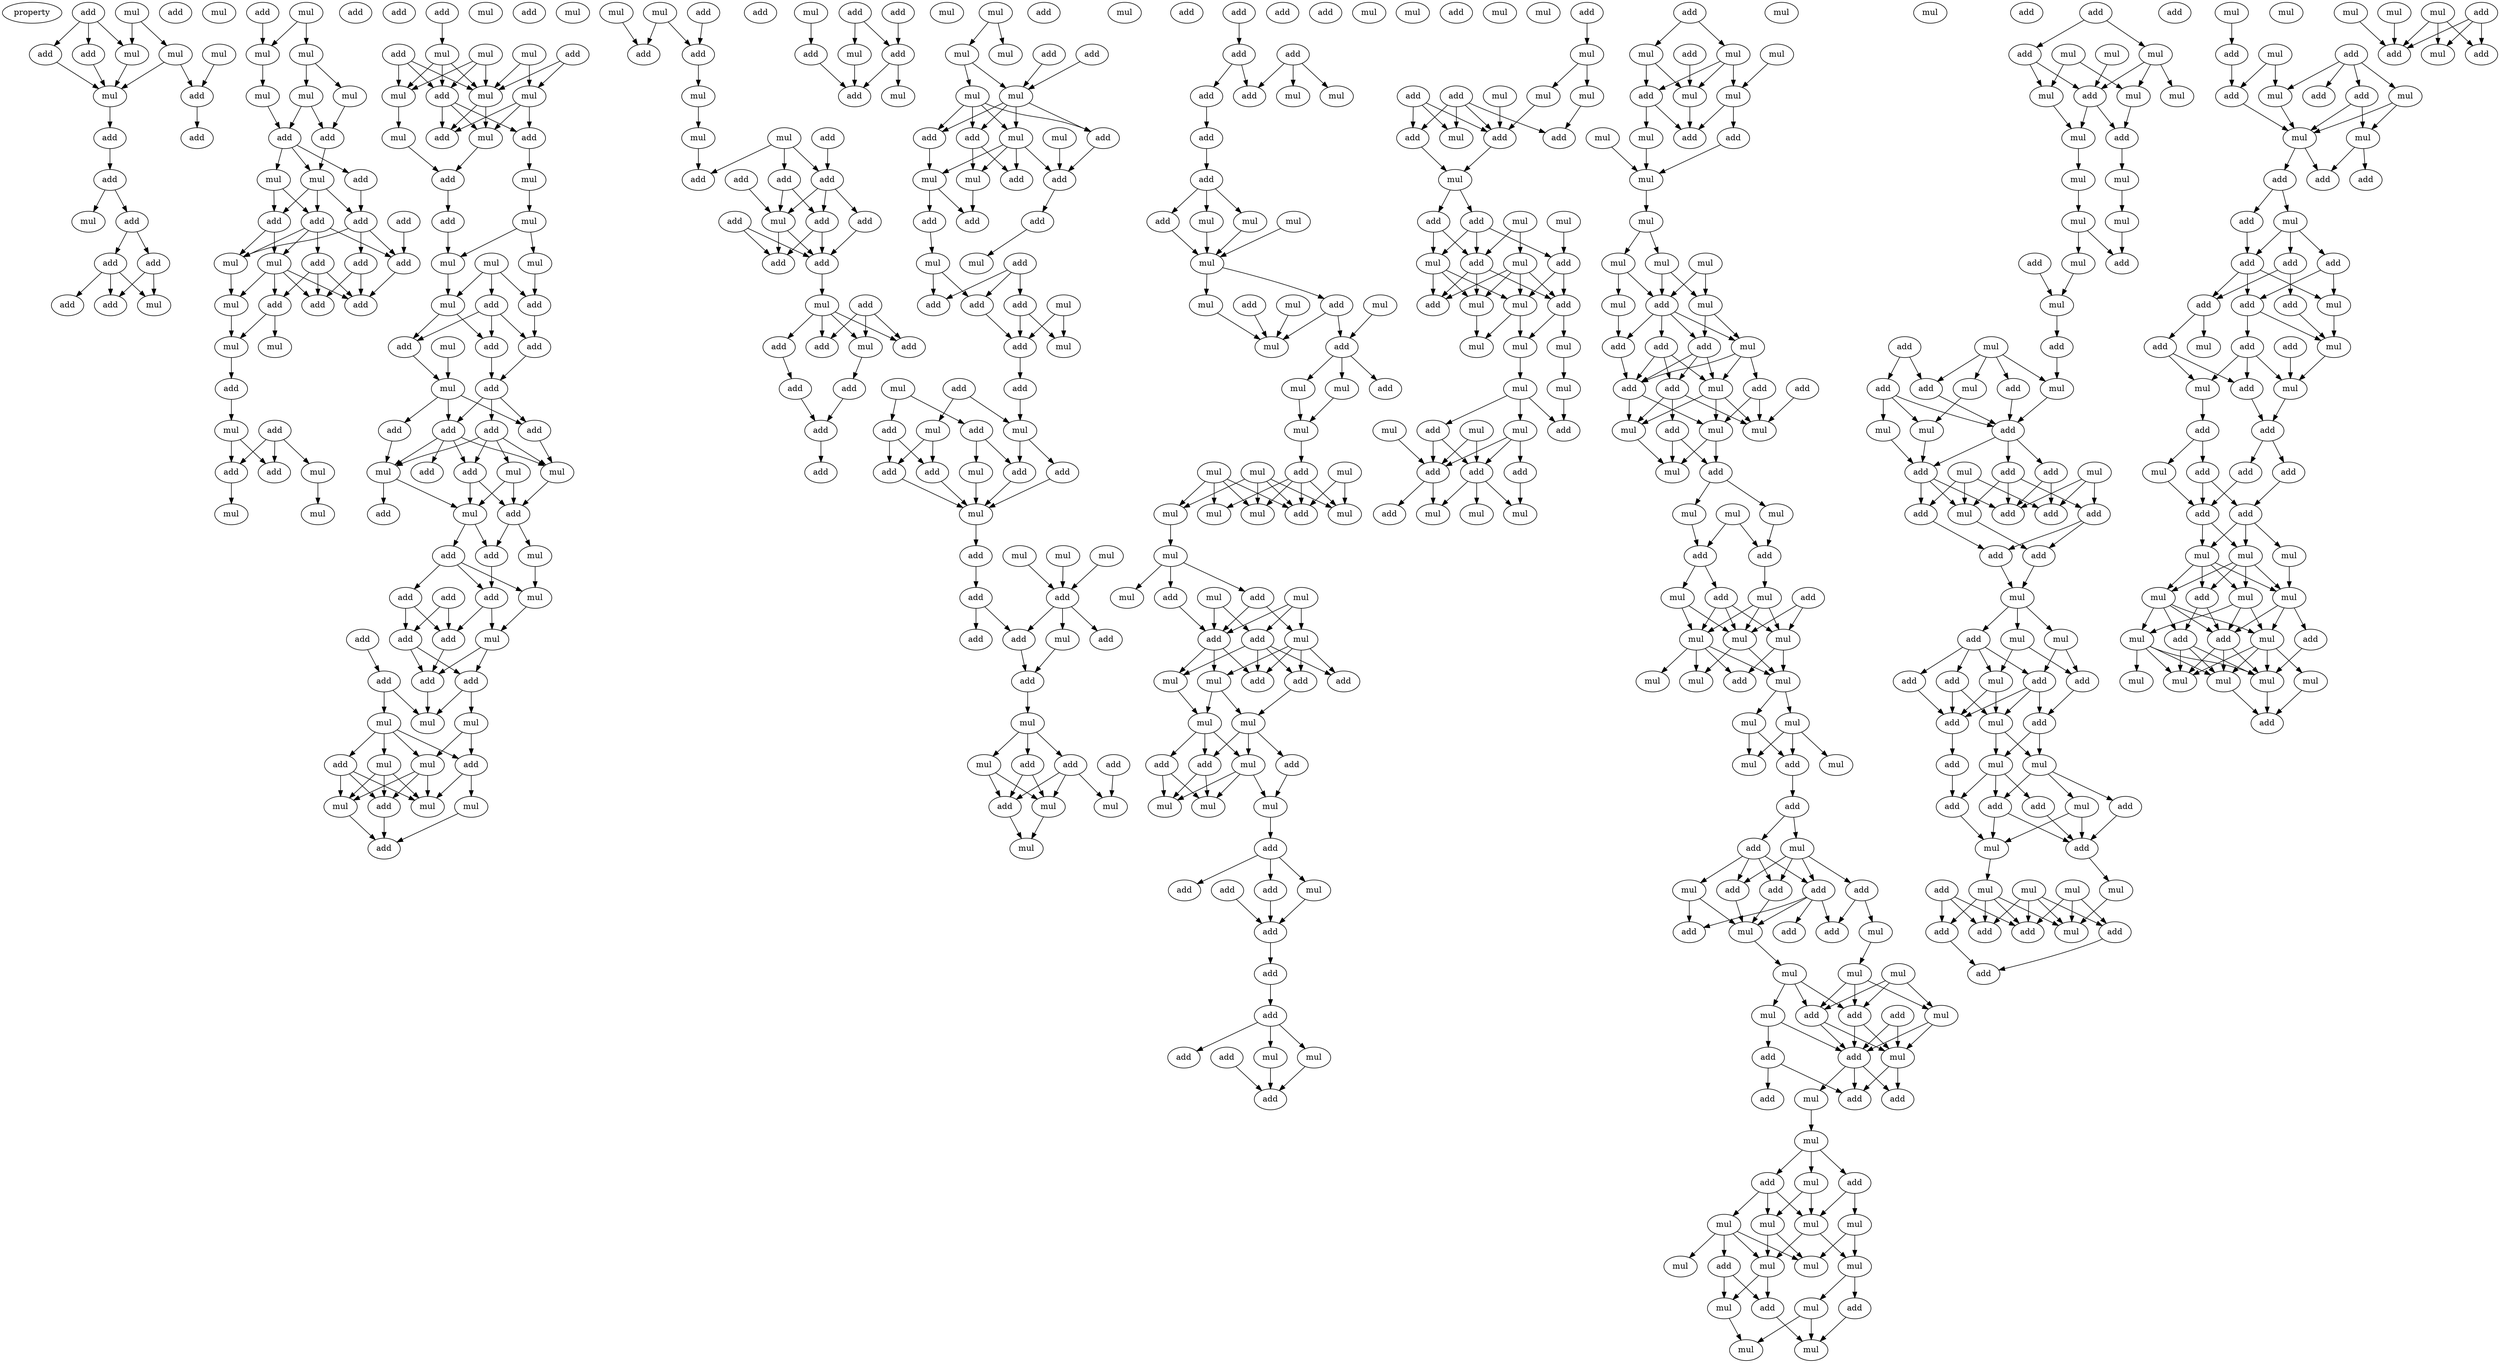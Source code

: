 digraph {
    node [fontcolor=black]
    property [mul=2,lf=1.0]
    0 [ label = add ];
    1 [ label = mul ];
    2 [ label = mul ];
    3 [ label = add ];
    4 [ label = mul ];
    5 [ label = mul ];
    6 [ label = add ];
    7 [ label = mul ];
    8 [ label = add ];
    9 [ label = add ];
    10 [ label = add ];
    11 [ label = add ];
    12 [ label = add ];
    13 [ label = mul ];
    14 [ label = mul ];
    15 [ label = add ];
    16 [ label = add ];
    17 [ label = add ];
    18 [ label = add ];
    19 [ label = add ];
    20 [ label = mul ];
    21 [ label = mul ];
    22 [ label = add ];
    23 [ label = mul ];
    24 [ label = mul ];
    25 [ label = mul ];
    26 [ label = mul ];
    27 [ label = mul ];
    28 [ label = add ];
    29 [ label = add ];
    30 [ label = mul ];
    31 [ label = mul ];
    32 [ label = add ];
    33 [ label = add ];
    34 [ label = add ];
    35 [ label = add ];
    36 [ label = add ];
    37 [ label = add ];
    38 [ label = mul ];
    39 [ label = add ];
    40 [ label = add ];
    41 [ label = mul ];
    42 [ label = mul ];
    43 [ label = add ];
    44 [ label = add ];
    45 [ label = add ];
    46 [ label = mul ];
    47 [ label = add ];
    48 [ label = mul ];
    49 [ label = add ];
    50 [ label = mul ];
    51 [ label = add ];
    52 [ label = mul ];
    53 [ label = add ];
    54 [ label = add ];
    55 [ label = add ];
    56 [ label = mul ];
    57 [ label = mul ];
    58 [ label = add ];
    59 [ label = mul ];
    60 [ label = add ];
    61 [ label = mul ];
    62 [ label = add ];
    63 [ label = mul ];
    64 [ label = mul ];
    65 [ label = add ];
    66 [ label = mul ];
    67 [ label = mul ];
    68 [ label = add ];
    69 [ label = mul ];
    70 [ label = mul ];
    71 [ label = add ];
    72 [ label = mul ];
    73 [ label = add ];
    74 [ label = mul ];
    75 [ label = add ];
    76 [ label = mul ];
    77 [ label = add ];
    78 [ label = mul ];
    79 [ label = mul ];
    80 [ label = mul ];
    81 [ label = add ];
    82 [ label = add ];
    83 [ label = mul ];
    84 [ label = mul ];
    85 [ label = add ];
    86 [ label = add ];
    87 [ label = add ];
    88 [ label = mul ];
    89 [ label = add ];
    90 [ label = add ];
    91 [ label = add ];
    92 [ label = add ];
    93 [ label = add ];
    94 [ label = add ];
    95 [ label = mul ];
    96 [ label = add ];
    97 [ label = mul ];
    98 [ label = mul ];
    99 [ label = add ];
    100 [ label = mul ];
    101 [ label = add ];
    102 [ label = add ];
    103 [ label = add ];
    104 [ label = mul ];
    105 [ label = mul ];
    106 [ label = add ];
    107 [ label = mul ];
    108 [ label = add ];
    109 [ label = add ];
    110 [ label = add ];
    111 [ label = add ];
    112 [ label = mul ];
    113 [ label = add ];
    114 [ label = add ];
    115 [ label = add ];
    116 [ label = add ];
    117 [ label = mul ];
    118 [ label = mul ];
    119 [ label = mul ];
    120 [ label = add ];
    121 [ label = mul ];
    122 [ label = add ];
    123 [ label = mul ];
    124 [ label = mul ];
    125 [ label = add ];
    126 [ label = mul ];
    127 [ label = mul ];
    128 [ label = add ];
    129 [ label = mul ];
    130 [ label = mul ];
    131 [ label = add ];
    132 [ label = add ];
    133 [ label = add ];
    134 [ label = mul ];
    135 [ label = mul ];
    136 [ label = add ];
    137 [ label = mul ];
    138 [ label = add ];
    139 [ label = add ];
    140 [ label = add ];
    141 [ label = add ];
    142 [ label = add ];
    143 [ label = add ];
    144 [ label = mul ];
    145 [ label = add ];
    146 [ label = add ];
    147 [ label = add ];
    148 [ label = add ];
    149 [ label = mul ];
    150 [ label = add ];
    151 [ label = add ];
    152 [ label = mul ];
    153 [ label = add ];
    154 [ label = add ];
    155 [ label = add ];
    156 [ label = add ];
    157 [ label = add ];
    158 [ label = mul ];
    159 [ label = add ];
    160 [ label = add ];
    161 [ label = add ];
    162 [ label = add ];
    163 [ label = add ];
    164 [ label = mul ];
    165 [ label = add ];
    166 [ label = mul ];
    167 [ label = mul ];
    168 [ label = mul ];
    169 [ label = mul ];
    170 [ label = add ];
    171 [ label = mul ];
    172 [ label = add ];
    173 [ label = mul ];
    174 [ label = mul ];
    175 [ label = add ];
    176 [ label = add ];
    177 [ label = mul ];
    178 [ label = mul ];
    179 [ label = add ];
    180 [ label = mul ];
    181 [ label = mul ];
    182 [ label = add ];
    183 [ label = add ];
    184 [ label = add ];
    185 [ label = add ];
    186 [ label = add ];
    187 [ label = mul ];
    188 [ label = add ];
    189 [ label = mul ];
    190 [ label = add ];
    191 [ label = add ];
    192 [ label = add ];
    193 [ label = add ];
    194 [ label = mul ];
    195 [ label = mul ];
    196 [ label = add ];
    197 [ label = mul ];
    198 [ label = add ];
    199 [ label = add ];
    200 [ label = mul ];
    201 [ label = add ];
    202 [ label = mul ];
    203 [ label = add ];
    204 [ label = mul ];
    205 [ label = add ];
    206 [ label = add ];
    207 [ label = add ];
    208 [ label = add ];
    209 [ label = mul ];
    210 [ label = add ];
    211 [ label = mul ];
    212 [ label = mul ];
    213 [ label = mul ];
    214 [ label = add ];
    215 [ label = add ];
    216 [ label = add ];
    217 [ label = mul ];
    218 [ label = add ];
    219 [ label = mul ];
    220 [ label = add ];
    221 [ label = add ];
    222 [ label = mul ];
    223 [ label = add ];
    224 [ label = mul ];
    225 [ label = add ];
    226 [ label = add ];
    227 [ label = mul ];
    228 [ label = add ];
    229 [ label = mul ];
    230 [ label = add ];
    231 [ label = mul ];
    232 [ label = add ];
    233 [ label = add ];
    234 [ label = add ];
    235 [ label = add ];
    236 [ label = mul ];
    237 [ label = mul ];
    238 [ label = add ];
    239 [ label = add ];
    240 [ label = add ];
    241 [ label = add ];
    242 [ label = add ];
    243 [ label = add ];
    244 [ label = mul ];
    245 [ label = mul ];
    246 [ label = mul ];
    247 [ label = mul ];
    248 [ label = mul ];
    249 [ label = add ];
    250 [ label = mul ];
    251 [ label = add ];
    252 [ label = mul ];
    253 [ label = mul ];
    254 [ label = add ];
    255 [ label = mul ];
    256 [ label = add ];
    257 [ label = mul ];
    258 [ label = mul ];
    259 [ label = mul ];
    260 [ label = mul ];
    261 [ label = add ];
    262 [ label = mul ];
    263 [ label = mul ];
    264 [ label = mul ];
    265 [ label = mul ];
    266 [ label = mul ];
    267 [ label = add ];
    268 [ label = mul ];
    269 [ label = mul ];
    270 [ label = add ];
    271 [ label = mul ];
    272 [ label = mul ];
    273 [ label = add ];
    274 [ label = mul ];
    275 [ label = add ];
    276 [ label = add ];
    277 [ label = add ];
    278 [ label = add ];
    279 [ label = add ];
    280 [ label = mul ];
    281 [ label = mul ];
    282 [ label = mul ];
    283 [ label = mul ];
    284 [ label = add ];
    285 [ label = mul ];
    286 [ label = mul ];
    287 [ label = add ];
    288 [ label = add ];
    289 [ label = mul ];
    290 [ label = mul ];
    291 [ label = mul ];
    292 [ label = add ];
    293 [ label = add ];
    294 [ label = mul ];
    295 [ label = mul ];
    296 [ label = add ];
    297 [ label = add ];
    298 [ label = add ];
    299 [ label = add ];
    300 [ label = add ];
    301 [ label = add ];
    302 [ label = mul ];
    303 [ label = mul ];
    304 [ label = add ];
    305 [ label = add ];
    306 [ label = add ];
    307 [ label = mul ];
    308 [ label = mul ];
    309 [ label = add ];
    310 [ label = mul ];
    311 [ label = mul ];
    312 [ label = add ];
    313 [ label = mul ];
    314 [ label = add ];
    315 [ label = mul ];
    316 [ label = mul ];
    317 [ label = add ];
    318 [ label = add ];
    319 [ label = add ];
    320 [ label = mul ];
    321 [ label = mul ];
    322 [ label = add ];
    323 [ label = add ];
    324 [ label = mul ];
    325 [ label = add ];
    326 [ label = mul ];
    327 [ label = mul ];
    328 [ label = add ];
    329 [ label = mul ];
    330 [ label = mul ];
    331 [ label = add ];
    332 [ label = add ];
    333 [ label = mul ];
    334 [ label = mul ];
    335 [ label = mul ];
    336 [ label = mul ];
    337 [ label = mul ];
    338 [ label = add ];
    339 [ label = mul ];
    340 [ label = mul ];
    341 [ label = add ];
    342 [ label = mul ];
    343 [ label = add ];
    344 [ label = add ];
    345 [ label = add ];
    346 [ label = add ];
    347 [ label = mul ];
    348 [ label = mul ];
    349 [ label = mul ];
    350 [ label = add ];
    351 [ label = mul ];
    352 [ label = mul ];
    353 [ label = mul ];
    354 [ label = add ];
    355 [ label = add ];
    356 [ label = mul ];
    357 [ label = mul ];
    358 [ label = add ];
    359 [ label = mul ];
    360 [ label = add ];
    361 [ label = mul ];
    362 [ label = mul ];
    363 [ label = mul ];
    364 [ label = mul ];
    365 [ label = mul ];
    366 [ label = mul ];
    367 [ label = add ];
    368 [ label = mul ];
    369 [ label = mul ];
    370 [ label = add ];
    371 [ label = add ];
    372 [ label = add ];
    373 [ label = mul ];
    374 [ label = add ];
    375 [ label = add ];
    376 [ label = mul ];
    377 [ label = add ];
    378 [ label = add ];
    379 [ label = add ];
    380 [ label = mul ];
    381 [ label = mul ];
    382 [ label = mul ];
    383 [ label = mul ];
    384 [ label = add ];
    385 [ label = mul ];
    386 [ label = mul ];
    387 [ label = mul ];
    388 [ label = mul ];
    389 [ label = add ];
    390 [ label = add ];
    391 [ label = add ];
    392 [ label = mul ];
    393 [ label = add ];
    394 [ label = mul ];
    395 [ label = mul ];
    396 [ label = mul ];
    397 [ label = mul ];
    398 [ label = mul ];
    399 [ label = mul ];
    400 [ label = add ];
    401 [ label = mul ];
    402 [ label = mul ];
    403 [ label = mul ];
    404 [ label = mul ];
    405 [ label = mul ];
    406 [ label = add ];
    407 [ label = mul ];
    408 [ label = add ];
    409 [ label = add ];
    410 [ label = mul ];
    411 [ label = add ];
    412 [ label = add ];
    413 [ label = add ];
    414 [ label = add ];
    415 [ label = mul ];
    416 [ label = add ];
    417 [ label = add ];
    418 [ label = mul ];
    419 [ label = mul ];
    420 [ label = add ];
    421 [ label = mul ];
    422 [ label = mul ];
    423 [ label = mul ];
    424 [ label = add ];
    425 [ label = add ];
    426 [ label = mul ];
    427 [ label = add ];
    428 [ label = mul ];
    429 [ label = mul ];
    430 [ label = add ];
    431 [ label = add ];
    432 [ label = add ];
    433 [ label = mul ];
    434 [ label = add ];
    435 [ label = add ];
    436 [ label = mul ];
    437 [ label = add ];
    438 [ label = add ];
    439 [ label = mul ];
    440 [ label = add ];
    441 [ label = mul ];
    442 [ label = mul ];
    443 [ label = mul ];
    444 [ label = mul ];
    445 [ label = mul ];
    446 [ label = mul ];
    447 [ label = mul ];
    448 [ label = add ];
    449 [ label = mul ];
    450 [ label = mul ];
    451 [ label = mul ];
    452 [ label = add ];
    453 [ label = add ];
    454 [ label = mul ];
    455 [ label = mul ];
    456 [ label = add ];
    457 [ label = mul ];
    458 [ label = mul ];
    459 [ label = mul ];
    460 [ label = add ];
    461 [ label = mul ];
    462 [ label = add ];
    463 [ label = mul ];
    464 [ label = mul ];
    465 [ label = add ];
    466 [ label = mul ];
    467 [ label = mul ];
    468 [ label = mul ];
    469 [ label = mul ];
    470 [ label = mul ];
    471 [ label = add ];
    472 [ label = add ];
    473 [ label = mul ];
    474 [ label = mul ];
    475 [ label = add ];
    476 [ label = mul ];
    477 [ label = add ];
    478 [ label = add ];
    479 [ label = mul ];
    480 [ label = mul ];
    481 [ label = add ];
    482 [ label = add ];
    483 [ label = add ];
    484 [ label = mul ];
    485 [ label = mul ];
    486 [ label = add ];
    487 [ label = add ];
    488 [ label = add ];
    489 [ label = mul ];
    490 [ label = mul ];
    491 [ label = add ];
    492 [ label = add ];
    493 [ label = mul ];
    494 [ label = add ];
    495 [ label = add ];
    496 [ label = add ];
    497 [ label = add ];
    498 [ label = mul ];
    499 [ label = mul ];
    500 [ label = mul ];
    501 [ label = add ];
    502 [ label = add ];
    503 [ label = mul ];
    504 [ label = add ];
    505 [ label = add ];
    506 [ label = add ];
    507 [ label = add ];
    508 [ label = add ];
    509 [ label = mul ];
    510 [ label = mul ];
    511 [ label = mul ];
    512 [ label = add ];
    513 [ label = add ];
    514 [ label = add ];
    515 [ label = add ];
    516 [ label = add ];
    517 [ label = mul ];
    518 [ label = add ];
    519 [ label = mul ];
    520 [ label = add ];
    521 [ label = mul ];
    522 [ label = mul ];
    523 [ label = mul ];
    524 [ label = mul ];
    525 [ label = add ];
    526 [ label = add ];
    527 [ label = mul ];
    528 [ label = add ];
    529 [ label = add ];
    530 [ label = add ];
    531 [ label = add ];
    532 [ label = mul ];
    533 [ label = mul ];
    534 [ label = add ];
    535 [ label = add ];
    536 [ label = mul ];
    537 [ label = add ];
    538 [ label = mul ];
    539 [ label = add ];
    540 [ label = add ];
    541 [ label = mul ];
    542 [ label = mul ];
    543 [ label = mul ];
    544 [ label = add ];
    545 [ label = add ];
    546 [ label = add ];
    547 [ label = add ];
    548 [ label = mul ];
    549 [ label = add ];
    550 [ label = add ];
    551 [ label = add ];
    552 [ label = mul ];
    553 [ label = add ];
    554 [ label = add ];
    555 [ label = add ];
    556 [ label = add ];
    557 [ label = add ];
    558 [ label = mul ];
    559 [ label = add ];
    560 [ label = mul ];
    561 [ label = mul ];
    562 [ label = add ];
    563 [ label = mul ];
    564 [ label = add ];
    565 [ label = add ];
    566 [ label = add ];
    567 [ label = add ];
    568 [ label = mul ];
    569 [ label = add ];
    570 [ label = add ];
    571 [ label = add ];
    572 [ label = mul ];
    573 [ label = mul ];
    574 [ label = mul ];
    575 [ label = mul ];
    576 [ label = add ];
    577 [ label = mul ];
    578 [ label = mul ];
    579 [ label = add ];
    580 [ label = mul ];
    581 [ label = add ];
    582 [ label = add ];
    583 [ label = mul ];
    584 [ label = mul ];
    585 [ label = mul ];
    586 [ label = mul ];
    587 [ label = mul ];
    588 [ label = mul ];
    589 [ label = add ];
    590 [ label = mul ];
    591 [ label = mul ];
    592 [ label = mul ];
    593 [ label = add ];
    594 [ label = add ];
    595 [ label = mul ];
    596 [ label = add ];
    0 -> 3 [ name = 0 ];
    0 -> 5 [ name = 1 ];
    0 -> 6 [ name = 2 ];
    1 -> 2 [ name = 3 ];
    1 -> 5 [ name = 4 ];
    2 -> 7 [ name = 5 ];
    2 -> 8 [ name = 6 ];
    3 -> 7 [ name = 7 ];
    4 -> 8 [ name = 8 ];
    5 -> 7 [ name = 9 ];
    6 -> 7 [ name = 10 ];
    7 -> 9 [ name = 11 ];
    8 -> 10 [ name = 12 ];
    9 -> 11 [ name = 13 ];
    11 -> 14 [ name = 14 ];
    11 -> 15 [ name = 15 ];
    15 -> 16 [ name = 16 ];
    15 -> 17 [ name = 17 ];
    16 -> 19 [ name = 18 ];
    16 -> 20 [ name = 19 ];
    16 -> 22 [ name = 20 ];
    17 -> 20 [ name = 21 ];
    17 -> 22 [ name = 22 ];
    18 -> 24 [ name = 23 ];
    21 -> 23 [ name = 24 ];
    21 -> 24 [ name = 25 ];
    23 -> 26 [ name = 26 ];
    23 -> 27 [ name = 27 ];
    24 -> 25 [ name = 28 ];
    25 -> 28 [ name = 29 ];
    26 -> 29 [ name = 30 ];
    27 -> 28 [ name = 31 ];
    27 -> 29 [ name = 32 ];
    28 -> 30 [ name = 33 ];
    28 -> 31 [ name = 34 ];
    28 -> 32 [ name = 35 ];
    29 -> 31 [ name = 36 ];
    30 -> 34 [ name = 37 ];
    30 -> 35 [ name = 38 ];
    31 -> 34 [ name = 39 ];
    31 -> 35 [ name = 40 ];
    31 -> 36 [ name = 41 ];
    32 -> 36 [ name = 42 ];
    33 -> 40 [ name = 43 ];
    34 -> 38 [ name = 44 ];
    34 -> 41 [ name = 45 ];
    35 -> 37 [ name = 46 ];
    35 -> 38 [ name = 47 ];
    35 -> 40 [ name = 48 ];
    35 -> 41 [ name = 49 ];
    36 -> 38 [ name = 50 ];
    36 -> 39 [ name = 51 ];
    36 -> 40 [ name = 52 ];
    37 -> 43 [ name = 53 ];
    37 -> 44 [ name = 54 ];
    37 -> 45 [ name = 55 ];
    38 -> 42 [ name = 56 ];
    39 -> 43 [ name = 57 ];
    39 -> 44 [ name = 58 ];
    40 -> 44 [ name = 59 ];
    41 -> 42 [ name = 60 ];
    41 -> 43 [ name = 61 ];
    41 -> 44 [ name = 62 ];
    41 -> 45 [ name = 63 ];
    42 -> 48 [ name = 64 ];
    45 -> 46 [ name = 65 ];
    45 -> 48 [ name = 66 ];
    48 -> 49 [ name = 67 ];
    49 -> 50 [ name = 68 ];
    50 -> 53 [ name = 69 ];
    50 -> 54 [ name = 70 ];
    51 -> 52 [ name = 71 ];
    51 -> 53 [ name = 72 ];
    51 -> 54 [ name = 73 ];
    52 -> 56 [ name = 74 ];
    54 -> 57 [ name = 75 ];
    58 -> 59 [ name = 76 ];
    59 -> 65 [ name = 77 ];
    59 -> 66 [ name = 78 ];
    59 -> 67 [ name = 79 ];
    60 -> 64 [ name = 80 ];
    60 -> 67 [ name = 81 ];
    61 -> 65 [ name = 82 ];
    61 -> 66 [ name = 83 ];
    61 -> 67 [ name = 84 ];
    62 -> 65 [ name = 85 ];
    62 -> 66 [ name = 86 ];
    62 -> 67 [ name = 87 ];
    63 -> 64 [ name = 88 ];
    63 -> 67 [ name = 89 ];
    64 -> 68 [ name = 90 ];
    64 -> 70 [ name = 91 ];
    64 -> 71 [ name = 92 ];
    65 -> 68 [ name = 93 ];
    65 -> 70 [ name = 94 ];
    65 -> 71 [ name = 95 ];
    66 -> 69 [ name = 96 ];
    67 -> 70 [ name = 97 ];
    67 -> 71 [ name = 98 ];
    68 -> 72 [ name = 99 ];
    69 -> 73 [ name = 100 ];
    70 -> 73 [ name = 101 ];
    72 -> 76 [ name = 102 ];
    73 -> 75 [ name = 103 ];
    75 -> 78 [ name = 104 ];
    76 -> 78 [ name = 105 ];
    76 -> 80 [ name = 106 ];
    78 -> 83 [ name = 107 ];
    79 -> 81 [ name = 108 ];
    79 -> 82 [ name = 109 ];
    79 -> 83 [ name = 110 ];
    80 -> 81 [ name = 111 ];
    81 -> 85 [ name = 112 ];
    82 -> 85 [ name = 113 ];
    82 -> 86 [ name = 114 ];
    82 -> 87 [ name = 115 ];
    83 -> 86 [ name = 116 ];
    83 -> 87 [ name = 117 ];
    84 -> 88 [ name = 118 ];
    85 -> 89 [ name = 119 ];
    86 -> 89 [ name = 120 ];
    87 -> 88 [ name = 121 ];
    88 -> 90 [ name = 122 ];
    88 -> 91 [ name = 123 ];
    88 -> 93 [ name = 124 ];
    89 -> 91 [ name = 125 ];
    89 -> 92 [ name = 126 ];
    89 -> 93 [ name = 127 ];
    90 -> 98 [ name = 128 ];
    91 -> 95 [ name = 129 ];
    92 -> 94 [ name = 130 ];
    92 -> 95 [ name = 131 ];
    92 -> 97 [ name = 132 ];
    92 -> 98 [ name = 133 ];
    93 -> 94 [ name = 134 ];
    93 -> 95 [ name = 135 ];
    93 -> 96 [ name = 136 ];
    93 -> 98 [ name = 137 ];
    94 -> 99 [ name = 138 ];
    94 -> 100 [ name = 139 ];
    95 -> 99 [ name = 140 ];
    97 -> 99 [ name = 141 ];
    97 -> 100 [ name = 142 ];
    98 -> 100 [ name = 143 ];
    98 -> 101 [ name = 144 ];
    99 -> 102 [ name = 145 ];
    99 -> 104 [ name = 146 ];
    100 -> 102 [ name = 147 ];
    100 -> 103 [ name = 148 ];
    102 -> 109 [ name = 149 ];
    103 -> 106 [ name = 150 ];
    103 -> 107 [ name = 151 ];
    103 -> 109 [ name = 152 ];
    104 -> 107 [ name = 153 ];
    106 -> 110 [ name = 154 ];
    106 -> 113 [ name = 155 ];
    107 -> 112 [ name = 156 ];
    108 -> 110 [ name = 157 ];
    108 -> 113 [ name = 158 ];
    109 -> 110 [ name = 159 ];
    109 -> 112 [ name = 160 ];
    110 -> 114 [ name = 161 ];
    111 -> 116 [ name = 162 ];
    112 -> 114 [ name = 163 ];
    112 -> 115 [ name = 164 ];
    113 -> 114 [ name = 165 ];
    113 -> 115 [ name = 166 ];
    114 -> 118 [ name = 167 ];
    115 -> 118 [ name = 168 ];
    115 -> 119 [ name = 169 ];
    116 -> 117 [ name = 170 ];
    116 -> 118 [ name = 171 ];
    117 -> 120 [ name = 172 ];
    117 -> 121 [ name = 173 ];
    117 -> 122 [ name = 174 ];
    117 -> 123 [ name = 175 ];
    119 -> 120 [ name = 176 ];
    119 -> 121 [ name = 177 ];
    120 -> 126 [ name = 178 ];
    120 -> 127 [ name = 179 ];
    121 -> 124 [ name = 180 ];
    121 -> 125 [ name = 181 ];
    121 -> 127 [ name = 182 ];
    122 -> 124 [ name = 183 ];
    122 -> 125 [ name = 184 ];
    122 -> 127 [ name = 185 ];
    123 -> 124 [ name = 186 ];
    123 -> 125 [ name = 187 ];
    123 -> 127 [ name = 188 ];
    124 -> 128 [ name = 189 ];
    125 -> 128 [ name = 190 ];
    126 -> 128 [ name = 191 ];
    129 -> 132 [ name = 192 ];
    129 -> 133 [ name = 193 ];
    130 -> 132 [ name = 194 ];
    131 -> 133 [ name = 195 ];
    133 -> 134 [ name = 196 ];
    134 -> 137 [ name = 197 ];
    135 -> 138 [ name = 198 ];
    135 -> 139 [ name = 199 ];
    135 -> 140 [ name = 200 ];
    136 -> 139 [ name = 201 ];
    137 -> 140 [ name = 202 ];
    138 -> 144 [ name = 203 ];
    138 -> 145 [ name = 204 ];
    139 -> 142 [ name = 205 ];
    139 -> 144 [ name = 206 ];
    139 -> 145 [ name = 207 ];
    141 -> 144 [ name = 208 ];
    142 -> 147 [ name = 209 ];
    143 -> 146 [ name = 210 ];
    143 -> 147 [ name = 211 ];
    144 -> 146 [ name = 212 ];
    144 -> 147 [ name = 213 ];
    145 -> 146 [ name = 214 ];
    145 -> 147 [ name = 215 ];
    147 -> 149 [ name = 216 ];
    148 -> 150 [ name = 217 ];
    148 -> 152 [ name = 218 ];
    148 -> 153 [ name = 219 ];
    149 -> 150 [ name = 220 ];
    149 -> 151 [ name = 221 ];
    149 -> 152 [ name = 222 ];
    149 -> 153 [ name = 223 ];
    151 -> 154 [ name = 224 ];
    152 -> 155 [ name = 225 ];
    154 -> 157 [ name = 226 ];
    155 -> 157 [ name = 227 ];
    157 -> 161 [ name = 228 ];
    158 -> 162 [ name = 229 ];
    159 -> 163 [ name = 230 ];
    160 -> 163 [ name = 231 ];
    160 -> 164 [ name = 232 ];
    162 -> 165 [ name = 233 ];
    163 -> 165 [ name = 234 ];
    163 -> 166 [ name = 235 ];
    164 -> 165 [ name = 236 ];
    168 -> 169 [ name = 237 ];
    168 -> 171 [ name = 238 ];
    169 -> 173 [ name = 239 ];
    169 -> 174 [ name = 240 ];
    170 -> 174 [ name = 241 ];
    172 -> 174 [ name = 242 ];
    173 -> 175 [ name = 243 ];
    173 -> 176 [ name = 244 ];
    173 -> 178 [ name = 245 ];
    173 -> 179 [ name = 246 ];
    174 -> 175 [ name = 247 ];
    174 -> 176 [ name = 248 ];
    174 -> 178 [ name = 249 ];
    174 -> 179 [ name = 250 ];
    175 -> 182 [ name = 251 ];
    176 -> 181 [ name = 252 ];
    177 -> 182 [ name = 253 ];
    178 -> 180 [ name = 254 ];
    178 -> 181 [ name = 255 ];
    178 -> 182 [ name = 256 ];
    178 -> 183 [ name = 257 ];
    179 -> 180 [ name = 258 ];
    179 -> 183 [ name = 259 ];
    180 -> 185 [ name = 260 ];
    181 -> 184 [ name = 261 ];
    181 -> 185 [ name = 262 ];
    182 -> 186 [ name = 263 ];
    184 -> 189 [ name = 264 ];
    186 -> 187 [ name = 265 ];
    188 -> 190 [ name = 266 ];
    188 -> 191 [ name = 267 ];
    188 -> 193 [ name = 268 ];
    189 -> 191 [ name = 269 ];
    189 -> 193 [ name = 270 ];
    190 -> 195 [ name = 271 ];
    190 -> 196 [ name = 272 ];
    191 -> 196 [ name = 273 ];
    194 -> 195 [ name = 274 ];
    194 -> 196 [ name = 275 ];
    196 -> 198 [ name = 276 ];
    197 -> 201 [ name = 277 ];
    197 -> 203 [ name = 278 ];
    198 -> 200 [ name = 279 ];
    199 -> 200 [ name = 280 ];
    199 -> 202 [ name = 281 ];
    200 -> 207 [ name = 282 ];
    200 -> 208 [ name = 283 ];
    201 -> 205 [ name = 284 ];
    201 -> 206 [ name = 285 ];
    202 -> 205 [ name = 286 ];
    202 -> 206 [ name = 287 ];
    203 -> 204 [ name = 288 ];
    203 -> 207 [ name = 289 ];
    204 -> 209 [ name = 290 ];
    205 -> 209 [ name = 291 ];
    206 -> 209 [ name = 292 ];
    207 -> 209 [ name = 293 ];
    208 -> 209 [ name = 294 ];
    209 -> 210 [ name = 295 ];
    210 -> 215 [ name = 296 ];
    211 -> 214 [ name = 297 ];
    212 -> 214 [ name = 298 ];
    213 -> 214 [ name = 299 ];
    214 -> 217 [ name = 300 ];
    214 -> 218 [ name = 301 ];
    214 -> 220 [ name = 302 ];
    215 -> 216 [ name = 303 ];
    215 -> 220 [ name = 304 ];
    217 -> 221 [ name = 305 ];
    220 -> 221 [ name = 306 ];
    221 -> 222 [ name = 307 ];
    222 -> 224 [ name = 308 ];
    222 -> 225 [ name = 309 ];
    222 -> 226 [ name = 310 ];
    223 -> 229 [ name = 311 ];
    224 -> 227 [ name = 312 ];
    224 -> 230 [ name = 313 ];
    225 -> 227 [ name = 314 ];
    225 -> 230 [ name = 315 ];
    226 -> 227 [ name = 316 ];
    226 -> 229 [ name = 317 ];
    226 -> 230 [ name = 318 ];
    227 -> 231 [ name = 319 ];
    230 -> 231 [ name = 320 ];
    232 -> 234 [ name = 321 ];
    233 -> 236 [ name = 322 ];
    233 -> 237 [ name = 323 ];
    233 -> 238 [ name = 324 ];
    234 -> 235 [ name = 325 ];
    234 -> 238 [ name = 326 ];
    235 -> 240 [ name = 327 ];
    240 -> 241 [ name = 328 ];
    241 -> 242 [ name = 329 ];
    241 -> 244 [ name = 330 ];
    241 -> 245 [ name = 331 ];
    242 -> 247 [ name = 332 ];
    244 -> 247 [ name = 333 ];
    245 -> 247 [ name = 334 ];
    246 -> 247 [ name = 335 ];
    247 -> 248 [ name = 336 ];
    247 -> 249 [ name = 337 ];
    248 -> 253 [ name = 338 ];
    249 -> 253 [ name = 339 ];
    249 -> 254 [ name = 340 ];
    250 -> 254 [ name = 341 ];
    251 -> 253 [ name = 342 ];
    252 -> 253 [ name = 343 ];
    254 -> 255 [ name = 344 ];
    254 -> 256 [ name = 345 ];
    254 -> 257 [ name = 346 ];
    255 -> 258 [ name = 347 ];
    257 -> 258 [ name = 348 ];
    258 -> 261 [ name = 349 ];
    259 -> 263 [ name = 350 ];
    259 -> 264 [ name = 351 ];
    259 -> 265 [ name = 352 ];
    259 -> 267 [ name = 353 ];
    260 -> 266 [ name = 354 ];
    260 -> 267 [ name = 355 ];
    261 -> 263 [ name = 356 ];
    261 -> 265 [ name = 357 ];
    261 -> 266 [ name = 358 ];
    261 -> 267 [ name = 359 ];
    262 -> 263 [ name = 360 ];
    262 -> 264 [ name = 361 ];
    262 -> 266 [ name = 362 ];
    262 -> 267 [ name = 363 ];
    264 -> 268 [ name = 364 ];
    268 -> 270 [ name = 365 ];
    268 -> 272 [ name = 366 ];
    268 -> 273 [ name = 367 ];
    269 -> 274 [ name = 368 ];
    269 -> 275 [ name = 369 ];
    269 -> 276 [ name = 370 ];
    270 -> 274 [ name = 371 ];
    270 -> 275 [ name = 372 ];
    271 -> 275 [ name = 373 ];
    271 -> 276 [ name = 374 ];
    273 -> 275 [ name = 375 ];
    274 -> 277 [ name = 376 ];
    274 -> 278 [ name = 377 ];
    274 -> 279 [ name = 378 ];
    274 -> 280 [ name = 379 ];
    275 -> 278 [ name = 380 ];
    275 -> 280 [ name = 381 ];
    275 -> 281 [ name = 382 ];
    276 -> 277 [ name = 383 ];
    276 -> 278 [ name = 384 ];
    276 -> 279 [ name = 385 ];
    276 -> 281 [ name = 386 ];
    279 -> 282 [ name = 387 ];
    280 -> 282 [ name = 388 ];
    280 -> 283 [ name = 389 ];
    281 -> 283 [ name = 390 ];
    282 -> 284 [ name = 391 ];
    282 -> 286 [ name = 392 ];
    282 -> 288 [ name = 393 ];
    283 -> 284 [ name = 394 ];
    283 -> 286 [ name = 395 ];
    283 -> 287 [ name = 396 ];
    284 -> 289 [ name = 397 ];
    284 -> 290 [ name = 398 ];
    286 -> 289 [ name = 399 ];
    286 -> 290 [ name = 400 ];
    286 -> 291 [ name = 401 ];
    287 -> 289 [ name = 402 ];
    287 -> 290 [ name = 403 ];
    288 -> 291 [ name = 404 ];
    291 -> 292 [ name = 405 ];
    292 -> 294 [ name = 406 ];
    292 -> 296 [ name = 407 ];
    292 -> 297 [ name = 408 ];
    293 -> 298 [ name = 409 ];
    294 -> 298 [ name = 410 ];
    296 -> 298 [ name = 411 ];
    298 -> 299 [ name = 412 ];
    299 -> 300 [ name = 413 ];
    300 -> 302 [ name = 414 ];
    300 -> 303 [ name = 415 ];
    300 -> 304 [ name = 416 ];
    301 -> 305 [ name = 417 ];
    302 -> 305 [ name = 418 ];
    303 -> 305 [ name = 419 ];
    309 -> 310 [ name = 420 ];
    310 -> 313 [ name = 421 ];
    310 -> 315 [ name = 422 ];
    311 -> 319 [ name = 423 ];
    312 -> 316 [ name = 424 ];
    312 -> 318 [ name = 425 ];
    312 -> 319 [ name = 426 ];
    313 -> 319 [ name = 427 ];
    314 -> 316 [ name = 428 ];
    314 -> 317 [ name = 429 ];
    314 -> 318 [ name = 430 ];
    314 -> 319 [ name = 431 ];
    315 -> 317 [ name = 432 ];
    318 -> 320 [ name = 433 ];
    319 -> 320 [ name = 434 ];
    320 -> 322 [ name = 435 ];
    320 -> 323 [ name = 436 ];
    321 -> 325 [ name = 437 ];
    321 -> 326 [ name = 438 ];
    322 -> 325 [ name = 439 ];
    322 -> 327 [ name = 440 ];
    323 -> 325 [ name = 441 ];
    323 -> 327 [ name = 442 ];
    323 -> 328 [ name = 443 ];
    324 -> 328 [ name = 444 ];
    325 -> 329 [ name = 445 ];
    325 -> 331 [ name = 446 ];
    325 -> 332 [ name = 447 ];
    326 -> 329 [ name = 448 ];
    326 -> 330 [ name = 449 ];
    326 -> 331 [ name = 450 ];
    326 -> 332 [ name = 451 ];
    327 -> 329 [ name = 452 ];
    327 -> 330 [ name = 453 ];
    327 -> 331 [ name = 454 ];
    328 -> 330 [ name = 455 ];
    328 -> 332 [ name = 456 ];
    329 -> 334 [ name = 457 ];
    330 -> 334 [ name = 458 ];
    330 -> 335 [ name = 459 ];
    332 -> 333 [ name = 460 ];
    332 -> 335 [ name = 461 ];
    333 -> 336 [ name = 462 ];
    335 -> 337 [ name = 463 ];
    336 -> 341 [ name = 464 ];
    337 -> 338 [ name = 465 ];
    337 -> 341 [ name = 466 ];
    337 -> 342 [ name = 467 ];
    338 -> 343 [ name = 468 ];
    338 -> 345 [ name = 469 ];
    339 -> 343 [ name = 470 ];
    339 -> 345 [ name = 471 ];
    340 -> 343 [ name = 472 ];
    342 -> 343 [ name = 473 ];
    342 -> 344 [ name = 474 ];
    342 -> 345 [ name = 475 ];
    343 -> 346 [ name = 476 ];
    343 -> 348 [ name = 477 ];
    344 -> 347 [ name = 478 ];
    345 -> 347 [ name = 479 ];
    345 -> 348 [ name = 480 ];
    345 -> 349 [ name = 481 ];
    350 -> 352 [ name = 482 ];
    350 -> 353 [ name = 483 ];
    351 -> 356 [ name = 484 ];
    352 -> 355 [ name = 485 ];
    352 -> 357 [ name = 486 ];
    353 -> 355 [ name = 487 ];
    353 -> 356 [ name = 488 ];
    353 -> 357 [ name = 489 ];
    354 -> 357 [ name = 490 ];
    355 -> 360 [ name = 491 ];
    355 -> 361 [ name = 492 ];
    356 -> 358 [ name = 493 ];
    356 -> 360 [ name = 494 ];
    357 -> 360 [ name = 495 ];
    358 -> 362 [ name = 496 ];
    359 -> 362 [ name = 497 ];
    361 -> 362 [ name = 498 ];
    362 -> 363 [ name = 499 ];
    363 -> 364 [ name = 500 ];
    363 -> 366 [ name = 501 ];
    364 -> 367 [ name = 502 ];
    364 -> 368 [ name = 503 ];
    365 -> 367 [ name = 504 ];
    365 -> 369 [ name = 505 ];
    366 -> 367 [ name = 506 ];
    366 -> 369 [ name = 507 ];
    367 -> 370 [ name = 508 ];
    367 -> 371 [ name = 509 ];
    367 -> 372 [ name = 510 ];
    367 -> 373 [ name = 511 ];
    368 -> 370 [ name = 512 ];
    369 -> 371 [ name = 513 ];
    369 -> 373 [ name = 514 ];
    370 -> 374 [ name = 515 ];
    371 -> 374 [ name = 516 ];
    371 -> 375 [ name = 517 ];
    371 -> 376 [ name = 518 ];
    372 -> 374 [ name = 519 ];
    372 -> 375 [ name = 520 ];
    372 -> 376 [ name = 521 ];
    373 -> 374 [ name = 522 ];
    373 -> 376 [ name = 523 ];
    373 -> 378 [ name = 524 ];
    374 -> 381 [ name = 525 ];
    374 -> 382 [ name = 526 ];
    375 -> 379 [ name = 527 ];
    375 -> 380 [ name = 528 ];
    375 -> 381 [ name = 529 ];
    376 -> 380 [ name = 530 ];
    376 -> 381 [ name = 531 ];
    376 -> 382 [ name = 532 ];
    377 -> 380 [ name = 533 ];
    378 -> 380 [ name = 534 ];
    378 -> 382 [ name = 535 ];
    379 -> 383 [ name = 536 ];
    379 -> 384 [ name = 537 ];
    381 -> 383 [ name = 538 ];
    382 -> 383 [ name = 539 ];
    382 -> 384 [ name = 540 ];
    384 -> 387 [ name = 541 ];
    384 -> 388 [ name = 542 ];
    385 -> 389 [ name = 543 ];
    385 -> 390 [ name = 544 ];
    387 -> 390 [ name = 545 ];
    388 -> 389 [ name = 546 ];
    389 -> 394 [ name = 547 ];
    390 -> 391 [ name = 548 ];
    390 -> 392 [ name = 549 ];
    391 -> 395 [ name = 550 ];
    391 -> 396 [ name = 551 ];
    391 -> 397 [ name = 552 ];
    392 -> 396 [ name = 553 ];
    392 -> 397 [ name = 554 ];
    393 -> 395 [ name = 555 ];
    393 -> 396 [ name = 556 ];
    394 -> 395 [ name = 557 ];
    394 -> 396 [ name = 558 ];
    394 -> 397 [ name = 559 ];
    395 -> 399 [ name = 560 ];
    395 -> 400 [ name = 561 ];
    396 -> 398 [ name = 562 ];
    396 -> 399 [ name = 563 ];
    397 -> 398 [ name = 564 ];
    397 -> 399 [ name = 565 ];
    397 -> 400 [ name = 566 ];
    397 -> 401 [ name = 567 ];
    399 -> 402 [ name = 568 ];
    399 -> 403 [ name = 569 ];
    402 -> 405 [ name = 570 ];
    402 -> 406 [ name = 571 ];
    403 -> 404 [ name = 572 ];
    403 -> 405 [ name = 573 ];
    403 -> 406 [ name = 574 ];
    406 -> 408 [ name = 575 ];
    408 -> 409 [ name = 576 ];
    408 -> 410 [ name = 577 ];
    409 -> 411 [ name = 578 ];
    409 -> 412 [ name = 579 ];
    409 -> 413 [ name = 580 ];
    409 -> 415 [ name = 581 ];
    410 -> 411 [ name = 582 ];
    410 -> 412 [ name = 583 ];
    410 -> 413 [ name = 584 ];
    410 -> 414 [ name = 585 ];
    411 -> 419 [ name = 586 ];
    412 -> 416 [ name = 587 ];
    412 -> 417 [ name = 588 ];
    412 -> 419 [ name = 589 ];
    412 -> 420 [ name = 590 ];
    413 -> 419 [ name = 591 ];
    414 -> 418 [ name = 592 ];
    414 -> 420 [ name = 593 ];
    415 -> 416 [ name = 594 ];
    415 -> 419 [ name = 595 ];
    418 -> 422 [ name = 596 ];
    419 -> 423 [ name = 597 ];
    421 -> 425 [ name = 598 ];
    421 -> 427 [ name = 599 ];
    421 -> 428 [ name = 600 ];
    422 -> 425 [ name = 601 ];
    422 -> 427 [ name = 602 ];
    422 -> 428 [ name = 603 ];
    423 -> 425 [ name = 604 ];
    423 -> 426 [ name = 605 ];
    423 -> 427 [ name = 606 ];
    424 -> 429 [ name = 607 ];
    424 -> 431 [ name = 608 ];
    425 -> 429 [ name = 609 ];
    425 -> 431 [ name = 610 ];
    426 -> 430 [ name = 611 ];
    426 -> 431 [ name = 612 ];
    427 -> 429 [ name = 613 ];
    427 -> 431 [ name = 614 ];
    428 -> 429 [ name = 615 ];
    428 -> 431 [ name = 616 ];
    429 -> 434 [ name = 617 ];
    429 -> 435 [ name = 618 ];
    430 -> 432 [ name = 619 ];
    430 -> 434 [ name = 620 ];
    431 -> 433 [ name = 621 ];
    431 -> 434 [ name = 622 ];
    431 -> 435 [ name = 623 ];
    433 -> 436 [ name = 624 ];
    436 -> 438 [ name = 625 ];
    436 -> 439 [ name = 626 ];
    436 -> 440 [ name = 627 ];
    438 -> 441 [ name = 628 ];
    438 -> 443 [ name = 629 ];
    438 -> 444 [ name = 630 ];
    439 -> 443 [ name = 631 ];
    439 -> 444 [ name = 632 ];
    440 -> 442 [ name = 633 ];
    440 -> 444 [ name = 634 ];
    441 -> 445 [ name = 635 ];
    441 -> 447 [ name = 636 ];
    441 -> 448 [ name = 637 ];
    441 -> 449 [ name = 638 ];
    442 -> 446 [ name = 639 ];
    442 -> 449 [ name = 640 ];
    443 -> 447 [ name = 641 ];
    443 -> 449 [ name = 642 ];
    444 -> 446 [ name = 643 ];
    444 -> 447 [ name = 644 ];
    446 -> 450 [ name = 645 ];
    446 -> 452 [ name = 646 ];
    447 -> 451 [ name = 647 ];
    447 -> 453 [ name = 648 ];
    448 -> 451 [ name = 649 ];
    448 -> 453 [ name = 650 ];
    450 -> 454 [ name = 651 ];
    450 -> 455 [ name = 652 ];
    451 -> 454 [ name = 653 ];
    452 -> 455 [ name = 654 ];
    453 -> 455 [ name = 655 ];
    456 -> 457 [ name = 656 ];
    456 -> 460 [ name = 657 ];
    457 -> 461 [ name = 658 ];
    457 -> 462 [ name = 659 ];
    457 -> 463 [ name = 660 ];
    458 -> 462 [ name = 661 ];
    459 -> 461 [ name = 662 ];
    459 -> 464 [ name = 663 ];
    460 -> 462 [ name = 664 ];
    460 -> 464 [ name = 665 ];
    461 -> 465 [ name = 666 ];
    462 -> 465 [ name = 667 ];
    462 -> 466 [ name = 668 ];
    464 -> 466 [ name = 669 ];
    465 -> 468 [ name = 670 ];
    466 -> 467 [ name = 671 ];
    467 -> 469 [ name = 672 ];
    468 -> 470 [ name = 673 ];
    469 -> 472 [ name = 674 ];
    469 -> 473 [ name = 675 ];
    470 -> 472 [ name = 676 ];
    471 -> 474 [ name = 677 ];
    473 -> 474 [ name = 678 ];
    474 -> 477 [ name = 679 ];
    475 -> 478 [ name = 680 ];
    475 -> 481 [ name = 681 ];
    476 -> 479 [ name = 682 ];
    476 -> 480 [ name = 683 ];
    476 -> 481 [ name = 684 ];
    476 -> 482 [ name = 685 ];
    477 -> 480 [ name = 686 ];
    478 -> 483 [ name = 687 ];
    478 -> 484 [ name = 688 ];
    478 -> 485 [ name = 689 ];
    479 -> 485 [ name = 690 ];
    480 -> 483 [ name = 691 ];
    481 -> 483 [ name = 692 ];
    482 -> 483 [ name = 693 ];
    483 -> 486 [ name = 694 ];
    483 -> 487 [ name = 695 ];
    483 -> 488 [ name = 696 ];
    484 -> 488 [ name = 697 ];
    485 -> 488 [ name = 698 ];
    486 -> 491 [ name = 699 ];
    486 -> 494 [ name = 700 ];
    487 -> 493 [ name = 701 ];
    487 -> 494 [ name = 702 ];
    487 -> 495 [ name = 703 ];
    488 -> 492 [ name = 704 ];
    488 -> 493 [ name = 705 ];
    488 -> 494 [ name = 706 ];
    489 -> 491 [ name = 707 ];
    489 -> 492 [ name = 708 ];
    489 -> 493 [ name = 709 ];
    490 -> 491 [ name = 710 ];
    490 -> 494 [ name = 711 ];
    490 -> 495 [ name = 712 ];
    492 -> 496 [ name = 713 ];
    493 -> 497 [ name = 714 ];
    495 -> 496 [ name = 715 ];
    495 -> 497 [ name = 716 ];
    496 -> 498 [ name = 717 ];
    497 -> 498 [ name = 718 ];
    498 -> 499 [ name = 719 ];
    498 -> 500 [ name = 720 ];
    498 -> 501 [ name = 721 ];
    499 -> 502 [ name = 722 ];
    499 -> 504 [ name = 723 ];
    500 -> 502 [ name = 724 ];
    500 -> 503 [ name = 725 ];
    501 -> 503 [ name = 726 ];
    501 -> 504 [ name = 727 ];
    501 -> 505 [ name = 728 ];
    501 -> 506 [ name = 729 ];
    502 -> 507 [ name = 730 ];
    503 -> 508 [ name = 731 ];
    503 -> 509 [ name = 732 ];
    504 -> 507 [ name = 733 ];
    504 -> 508 [ name = 734 ];
    504 -> 509 [ name = 735 ];
    505 -> 508 [ name = 736 ];
    506 -> 508 [ name = 737 ];
    506 -> 509 [ name = 738 ];
    507 -> 510 [ name = 739 ];
    507 -> 511 [ name = 740 ];
    508 -> 512 [ name = 741 ];
    509 -> 510 [ name = 742 ];
    509 -> 511 [ name = 743 ];
    510 -> 513 [ name = 744 ];
    510 -> 514 [ name = 745 ];
    510 -> 515 [ name = 746 ];
    511 -> 514 [ name = 747 ];
    511 -> 516 [ name = 748 ];
    511 -> 517 [ name = 749 ];
    512 -> 515 [ name = 750 ];
    513 -> 518 [ name = 751 ];
    514 -> 518 [ name = 752 ];
    514 -> 519 [ name = 753 ];
    515 -> 519 [ name = 754 ];
    516 -> 518 [ name = 755 ];
    517 -> 518 [ name = 756 ];
    517 -> 519 [ name = 757 ];
    518 -> 524 [ name = 758 ];
    519 -> 523 [ name = 759 ];
    520 -> 525 [ name = 760 ];
    520 -> 528 [ name = 761 ];
    520 -> 529 [ name = 762 ];
    521 -> 525 [ name = 763 ];
    521 -> 526 [ name = 764 ];
    521 -> 527 [ name = 765 ];
    522 -> 525 [ name = 766 ];
    522 -> 526 [ name = 767 ];
    522 -> 527 [ name = 768 ];
    522 -> 529 [ name = 769 ];
    523 -> 525 [ name = 770 ];
    523 -> 527 [ name = 771 ];
    523 -> 528 [ name = 772 ];
    523 -> 529 [ name = 773 ];
    524 -> 527 [ name = 774 ];
    526 -> 530 [ name = 775 ];
    528 -> 530 [ name = 776 ];
    532 -> 535 [ name = 777 ];
    533 -> 536 [ name = 778 ];
    533 -> 540 [ name = 779 ];
    534 -> 536 [ name = 780 ];
    534 -> 537 [ name = 781 ];
    534 -> 538 [ name = 782 ];
    534 -> 539 [ name = 783 ];
    535 -> 540 [ name = 784 ];
    536 -> 541 [ name = 785 ];
    537 -> 541 [ name = 786 ];
    537 -> 542 [ name = 787 ];
    538 -> 541 [ name = 788 ];
    538 -> 542 [ name = 789 ];
    540 -> 541 [ name = 790 ];
    541 -> 544 [ name = 791 ];
    541 -> 545 [ name = 792 ];
    542 -> 544 [ name = 793 ];
    542 -> 546 [ name = 794 ];
    545 -> 547 [ name = 795 ];
    545 -> 548 [ name = 796 ];
    547 -> 550 [ name = 797 ];
    548 -> 549 [ name = 798 ];
    548 -> 550 [ name = 799 ];
    548 -> 551 [ name = 800 ];
    549 -> 553 [ name = 801 ];
    549 -> 555 [ name = 802 ];
    550 -> 552 [ name = 803 ];
    550 -> 554 [ name = 804 ];
    550 -> 555 [ name = 805 ];
    551 -> 552 [ name = 806 ];
    551 -> 554 [ name = 807 ];
    552 -> 558 [ name = 808 ];
    553 -> 558 [ name = 809 ];
    554 -> 557 [ name = 810 ];
    554 -> 558 [ name = 811 ];
    555 -> 559 [ name = 812 ];
    555 -> 560 [ name = 813 ];
    556 -> 563 [ name = 814 ];
    557 -> 561 [ name = 815 ];
    557 -> 562 [ name = 816 ];
    557 -> 563 [ name = 817 ];
    558 -> 563 [ name = 818 ];
    559 -> 561 [ name = 819 ];
    559 -> 562 [ name = 820 ];
    561 -> 565 [ name = 821 ];
    562 -> 564 [ name = 822 ];
    563 -> 564 [ name = 823 ];
    564 -> 566 [ name = 824 ];
    564 -> 567 [ name = 825 ];
    565 -> 568 [ name = 826 ];
    565 -> 569 [ name = 827 ];
    566 -> 571 [ name = 828 ];
    567 -> 570 [ name = 829 ];
    568 -> 570 [ name = 830 ];
    569 -> 570 [ name = 831 ];
    569 -> 571 [ name = 832 ];
    570 -> 573 [ name = 833 ];
    570 -> 574 [ name = 834 ];
    571 -> 572 [ name = 835 ];
    571 -> 573 [ name = 836 ];
    571 -> 574 [ name = 837 ];
    572 -> 578 [ name = 838 ];
    573 -> 575 [ name = 839 ];
    573 -> 576 [ name = 840 ];
    573 -> 577 [ name = 841 ];
    573 -> 578 [ name = 842 ];
    574 -> 575 [ name = 843 ];
    574 -> 576 [ name = 844 ];
    574 -> 577 [ name = 845 ];
    574 -> 578 [ name = 846 ];
    575 -> 579 [ name = 847 ];
    575 -> 580 [ name = 848 ];
    575 -> 583 [ name = 849 ];
    576 -> 579 [ name = 850 ];
    576 -> 581 [ name = 851 ];
    577 -> 579 [ name = 852 ];
    577 -> 580 [ name = 853 ];
    577 -> 581 [ name = 854 ];
    577 -> 583 [ name = 855 ];
    578 -> 579 [ name = 856 ];
    578 -> 582 [ name = 857 ];
    578 -> 583 [ name = 858 ];
    579 -> 585 [ name = 859 ];
    579 -> 586 [ name = 860 ];
    579 -> 587 [ name = 861 ];
    580 -> 585 [ name = 862 ];
    580 -> 586 [ name = 863 ];
    580 -> 587 [ name = 864 ];
    580 -> 588 [ name = 865 ];
    581 -> 585 [ name = 866 ];
    581 -> 586 [ name = 867 ];
    581 -> 587 [ name = 868 ];
    582 -> 587 [ name = 869 ];
    583 -> 584 [ name = 870 ];
    583 -> 585 [ name = 871 ];
    583 -> 586 [ name = 872 ];
    583 -> 587 [ name = 873 ];
    584 -> 589 [ name = 874 ];
    586 -> 589 [ name = 875 ];
    587 -> 589 [ name = 876 ];
    590 -> 596 [ name = 877 ];
    591 -> 596 [ name = 878 ];
    592 -> 594 [ name = 879 ];
    592 -> 595 [ name = 880 ];
    592 -> 596 [ name = 881 ];
    593 -> 594 [ name = 882 ];
    593 -> 595 [ name = 883 ];
    593 -> 596 [ name = 884 ];
}
